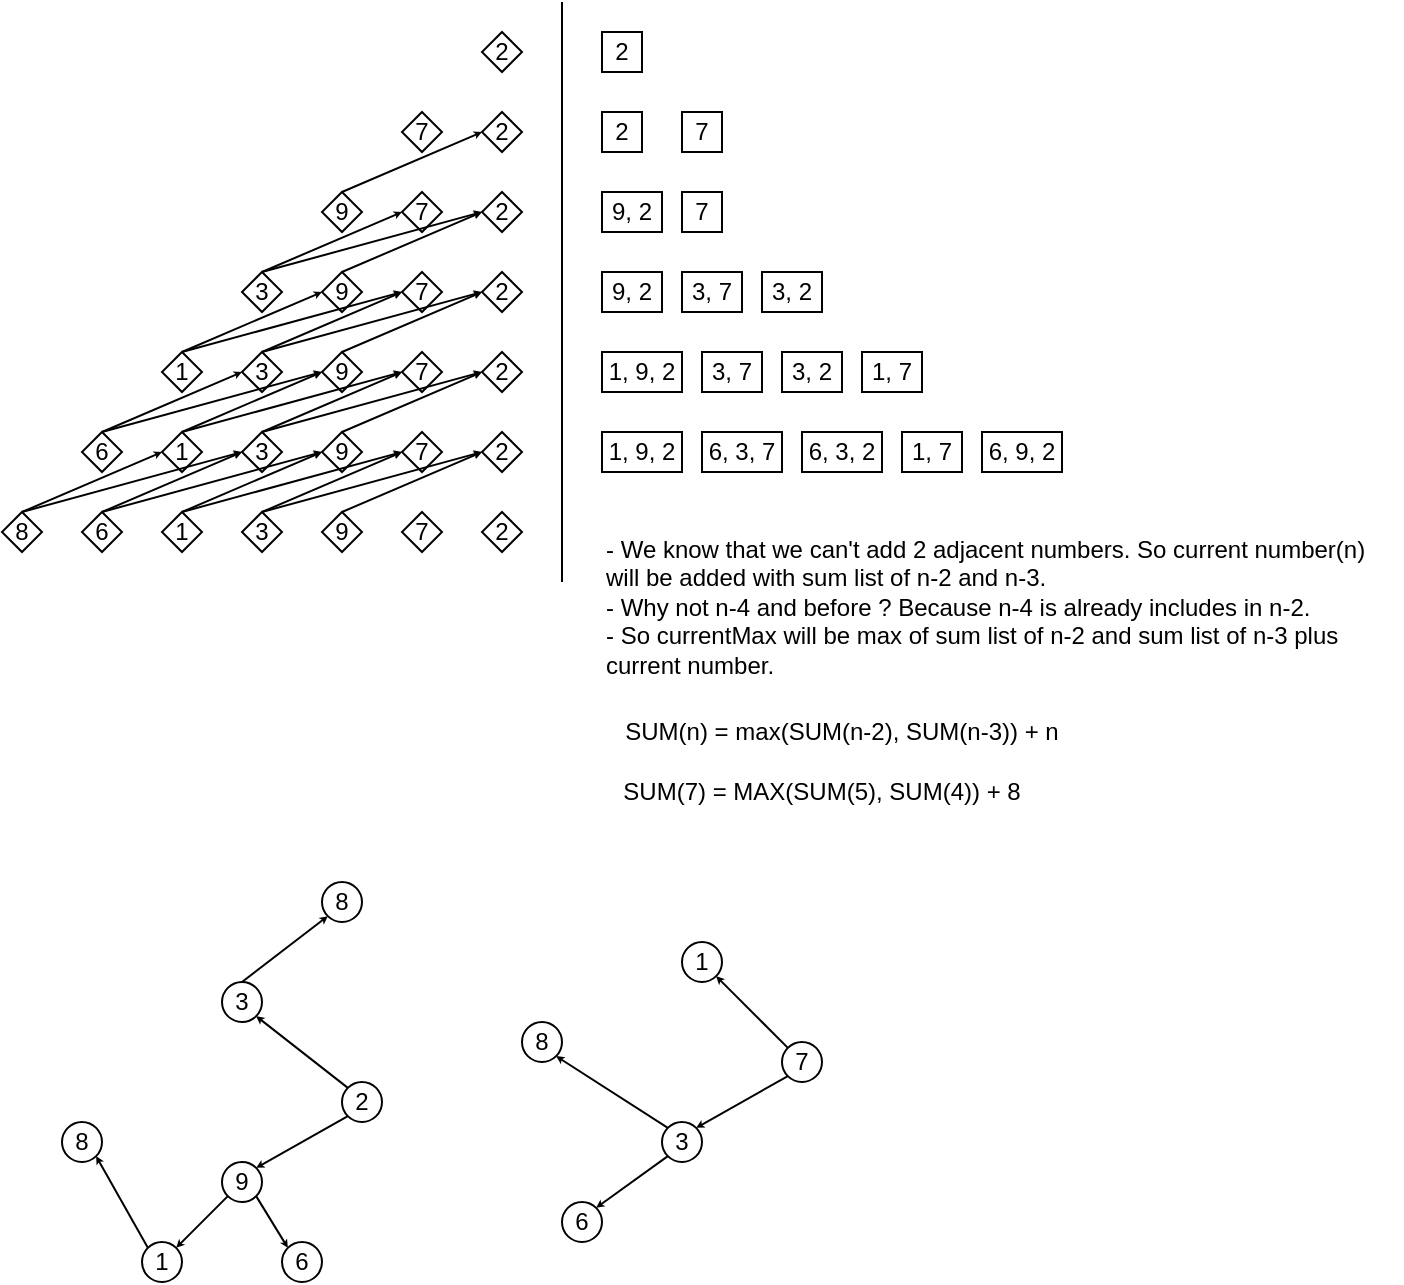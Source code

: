 <mxfile version="15.4.0" type="device"><diagram id="wURfnVQ9IfeegKtrL3_v" name="Page-1"><mxGraphModel dx="966" dy="579" grid="1" gridSize="10" guides="1" tooltips="1" connect="1" arrows="1" fold="1" page="1" pageScale="1" pageWidth="850" pageHeight="1100" math="0" shadow="0"><root><mxCell id="0"/><mxCell id="1" parent="0"/><mxCell id="6JfuRZe8J3CHOx3nYWm0-2" value="2" style="rhombus;whiteSpace=wrap;html=1;" parent="1" vertex="1"><mxGeometry x="390" y="315" width="20" height="20" as="geometry"/></mxCell><mxCell id="6JfuRZe8J3CHOx3nYWm0-3" value="2" style="rhombus;whiteSpace=wrap;html=1;" parent="1" vertex="1"><mxGeometry x="390" y="355" width="20" height="20" as="geometry"/></mxCell><mxCell id="6JfuRZe8J3CHOx3nYWm0-4" value="2" style="rhombus;whiteSpace=wrap;html=1;" parent="1" vertex="1"><mxGeometry x="390" y="395" width="20" height="20" as="geometry"/></mxCell><mxCell id="6JfuRZe8J3CHOx3nYWm0-5" value="2" style="rhombus;whiteSpace=wrap;html=1;" parent="1" vertex="1"><mxGeometry x="390" y="435" width="20" height="20" as="geometry"/></mxCell><mxCell id="6JfuRZe8J3CHOx3nYWm0-6" value="2" style="rhombus;whiteSpace=wrap;html=1;" parent="1" vertex="1"><mxGeometry x="390" y="475" width="20" height="20" as="geometry"/></mxCell><mxCell id="6JfuRZe8J3CHOx3nYWm0-7" value="2" style="rhombus;whiteSpace=wrap;html=1;" parent="1" vertex="1"><mxGeometry x="390" y="515" width="20" height="20" as="geometry"/></mxCell><mxCell id="6JfuRZe8J3CHOx3nYWm0-8" value="2" style="rhombus;whiteSpace=wrap;html=1;" parent="1" vertex="1"><mxGeometry x="390" y="555" width="20" height="20" as="geometry"/></mxCell><mxCell id="6JfuRZe8J3CHOx3nYWm0-9" value="7" style="rhombus;whiteSpace=wrap;html=1;" parent="1" vertex="1"><mxGeometry x="350" y="355" width="20" height="20" as="geometry"/></mxCell><mxCell id="6JfuRZe8J3CHOx3nYWm0-10" value="7" style="rhombus;whiteSpace=wrap;html=1;" parent="1" vertex="1"><mxGeometry x="350" y="395" width="20" height="20" as="geometry"/></mxCell><mxCell id="6JfuRZe8J3CHOx3nYWm0-11" value="7" style="rhombus;whiteSpace=wrap;html=1;" parent="1" vertex="1"><mxGeometry x="350" y="435" width="20" height="20" as="geometry"/></mxCell><mxCell id="6JfuRZe8J3CHOx3nYWm0-12" value="7" style="rhombus;whiteSpace=wrap;html=1;" parent="1" vertex="1"><mxGeometry x="350" y="475" width="20" height="20" as="geometry"/></mxCell><mxCell id="6JfuRZe8J3CHOx3nYWm0-13" value="7" style="rhombus;whiteSpace=wrap;html=1;" parent="1" vertex="1"><mxGeometry x="350" y="515" width="20" height="20" as="geometry"/></mxCell><mxCell id="6JfuRZe8J3CHOx3nYWm0-14" value="7" style="rhombus;whiteSpace=wrap;html=1;" parent="1" vertex="1"><mxGeometry x="350" y="555" width="20" height="20" as="geometry"/></mxCell><mxCell id="6JfuRZe8J3CHOx3nYWm0-68" style="orthogonalLoop=1;jettySize=auto;html=1;exitX=0.5;exitY=0;exitDx=0;exitDy=0;entryX=0;entryY=0.5;entryDx=0;entryDy=0;startSize=1;endSize=1;" parent="1" source="6JfuRZe8J3CHOx3nYWm0-22" target="6JfuRZe8J3CHOx3nYWm0-3" edge="1"><mxGeometry relative="1" as="geometry"/></mxCell><mxCell id="6JfuRZe8J3CHOx3nYWm0-22" value="9" style="rhombus;whiteSpace=wrap;html=1;" parent="1" vertex="1"><mxGeometry x="310" y="395" width="20" height="20" as="geometry"/></mxCell><mxCell id="6JfuRZe8J3CHOx3nYWm0-56" style="orthogonalLoop=1;jettySize=auto;html=1;exitX=0.5;exitY=0;exitDx=0;exitDy=0;entryX=0;entryY=0.5;entryDx=0;entryDy=0;startSize=1;endSize=1;" parent="1" source="6JfuRZe8J3CHOx3nYWm0-23" target="6JfuRZe8J3CHOx3nYWm0-4" edge="1"><mxGeometry relative="1" as="geometry"/></mxCell><mxCell id="6JfuRZe8J3CHOx3nYWm0-23" value="9" style="rhombus;whiteSpace=wrap;html=1;" parent="1" vertex="1"><mxGeometry x="310" y="435" width="20" height="20" as="geometry"/></mxCell><mxCell id="6JfuRZe8J3CHOx3nYWm0-59" style="orthogonalLoop=1;jettySize=auto;html=1;exitX=0.5;exitY=0;exitDx=0;exitDy=0;entryX=0;entryY=0.5;entryDx=0;entryDy=0;startSize=1;endSize=1;" parent="1" source="6JfuRZe8J3CHOx3nYWm0-24" target="6JfuRZe8J3CHOx3nYWm0-5" edge="1"><mxGeometry relative="1" as="geometry"/></mxCell><mxCell id="6JfuRZe8J3CHOx3nYWm0-24" value="9" style="rhombus;whiteSpace=wrap;html=1;" parent="1" vertex="1"><mxGeometry x="310" y="475" width="20" height="20" as="geometry"/></mxCell><mxCell id="6JfuRZe8J3CHOx3nYWm0-76" style="orthogonalLoop=1;jettySize=auto;html=1;exitX=0.5;exitY=0;exitDx=0;exitDy=0;entryX=0;entryY=0.5;entryDx=0;entryDy=0;startSize=1;endSize=1;" parent="1" source="6JfuRZe8J3CHOx3nYWm0-25" target="6JfuRZe8J3CHOx3nYWm0-6" edge="1"><mxGeometry relative="1" as="geometry"/></mxCell><mxCell id="6JfuRZe8J3CHOx3nYWm0-25" value="9" style="rhombus;whiteSpace=wrap;html=1;" parent="1" vertex="1"><mxGeometry x="310" y="515" width="20" height="20" as="geometry"/></mxCell><mxCell id="6JfuRZe8J3CHOx3nYWm0-126" style="edgeStyle=none;rounded=0;orthogonalLoop=1;jettySize=auto;html=1;exitX=0.5;exitY=0;exitDx=0;exitDy=0;entryX=0;entryY=0.5;entryDx=0;entryDy=0;startSize=1;endSize=1;" parent="1" source="6JfuRZe8J3CHOx3nYWm0-26" target="6JfuRZe8J3CHOx3nYWm0-7" edge="1"><mxGeometry relative="1" as="geometry"/></mxCell><mxCell id="6JfuRZe8J3CHOx3nYWm0-26" value="9" style="rhombus;whiteSpace=wrap;html=1;" parent="1" vertex="1"><mxGeometry x="310" y="555" width="20" height="20" as="geometry"/></mxCell><mxCell id="6JfuRZe8J3CHOx3nYWm0-55" style="orthogonalLoop=1;jettySize=auto;html=1;exitX=0.5;exitY=0;exitDx=0;exitDy=0;entryX=0;entryY=0.5;entryDx=0;entryDy=0;startSize=1;endSize=1;" parent="1" source="6JfuRZe8J3CHOx3nYWm0-27" target="6JfuRZe8J3CHOx3nYWm0-10" edge="1"><mxGeometry relative="1" as="geometry"/></mxCell><mxCell id="6JfuRZe8J3CHOx3nYWm0-107" style="edgeStyle=none;rounded=0;orthogonalLoop=1;jettySize=auto;html=1;exitX=0.5;exitY=0;exitDx=0;exitDy=0;entryX=0;entryY=0.5;entryDx=0;entryDy=0;startSize=1;endSize=1;" parent="1" source="6JfuRZe8J3CHOx3nYWm0-27" target="6JfuRZe8J3CHOx3nYWm0-4" edge="1"><mxGeometry relative="1" as="geometry"/></mxCell><mxCell id="6JfuRZe8J3CHOx3nYWm0-27" value="3" style="rhombus;whiteSpace=wrap;html=1;" parent="1" vertex="1"><mxGeometry x="270" y="435" width="20" height="20" as="geometry"/></mxCell><mxCell id="6JfuRZe8J3CHOx3nYWm0-60" style="orthogonalLoop=1;jettySize=auto;html=1;exitX=0.5;exitY=0;exitDx=0;exitDy=0;entryX=0;entryY=0.5;entryDx=0;entryDy=0;startSize=1;endSize=1;" parent="1" source="6JfuRZe8J3CHOx3nYWm0-28" target="6JfuRZe8J3CHOx3nYWm0-11" edge="1"><mxGeometry relative="1" as="geometry"/></mxCell><mxCell id="6JfuRZe8J3CHOx3nYWm0-82" style="orthogonalLoop=1;jettySize=auto;html=1;exitX=0.5;exitY=0;exitDx=0;exitDy=0;startSize=1;endSize=1;" parent="1" source="6JfuRZe8J3CHOx3nYWm0-28" edge="1"><mxGeometry relative="1" as="geometry"><mxPoint x="390" y="445" as="targetPoint"/></mxGeometry></mxCell><mxCell id="6JfuRZe8J3CHOx3nYWm0-28" value="3" style="rhombus;whiteSpace=wrap;html=1;" parent="1" vertex="1"><mxGeometry x="270" y="475" width="20" height="20" as="geometry"/></mxCell><mxCell id="6JfuRZe8J3CHOx3nYWm0-77" style="orthogonalLoop=1;jettySize=auto;html=1;exitX=0.5;exitY=0;exitDx=0;exitDy=0;entryX=0;entryY=0.5;entryDx=0;entryDy=0;startSize=1;endSize=1;" parent="1" source="6JfuRZe8J3CHOx3nYWm0-29" target="6JfuRZe8J3CHOx3nYWm0-12" edge="1"><mxGeometry relative="1" as="geometry"/></mxCell><mxCell id="6JfuRZe8J3CHOx3nYWm0-84" style="orthogonalLoop=1;jettySize=auto;html=1;exitX=0.5;exitY=0;exitDx=0;exitDy=0;entryX=0;entryY=0.5;entryDx=0;entryDy=0;startSize=1;endSize=1;" parent="1" source="6JfuRZe8J3CHOx3nYWm0-29" target="6JfuRZe8J3CHOx3nYWm0-6" edge="1"><mxGeometry relative="1" as="geometry"/></mxCell><mxCell id="6JfuRZe8J3CHOx3nYWm0-29" value="3" style="rhombus;whiteSpace=wrap;html=1;" parent="1" vertex="1"><mxGeometry x="270" y="515" width="20" height="20" as="geometry"/></mxCell><mxCell id="6JfuRZe8J3CHOx3nYWm0-127" style="edgeStyle=none;rounded=0;orthogonalLoop=1;jettySize=auto;html=1;exitX=0.5;exitY=0;exitDx=0;exitDy=0;entryX=0;entryY=0.5;entryDx=0;entryDy=0;startSize=1;endSize=1;" parent="1" source="6JfuRZe8J3CHOx3nYWm0-30" target="6JfuRZe8J3CHOx3nYWm0-13" edge="1"><mxGeometry relative="1" as="geometry"/></mxCell><mxCell id="6JfuRZe8J3CHOx3nYWm0-131" style="edgeStyle=none;rounded=0;orthogonalLoop=1;jettySize=auto;html=1;exitX=0.5;exitY=0;exitDx=0;exitDy=0;entryX=0;entryY=0.5;entryDx=0;entryDy=0;startSize=1;endSize=1;" parent="1" source="6JfuRZe8J3CHOx3nYWm0-30" target="6JfuRZe8J3CHOx3nYWm0-7" edge="1"><mxGeometry relative="1" as="geometry"/></mxCell><mxCell id="6JfuRZe8J3CHOx3nYWm0-30" value="3" style="rhombus;whiteSpace=wrap;html=1;" parent="1" vertex="1"><mxGeometry x="270" y="555" width="20" height="20" as="geometry"/></mxCell><mxCell id="6JfuRZe8J3CHOx3nYWm0-62" style="orthogonalLoop=1;jettySize=auto;html=1;exitX=0.5;exitY=0;exitDx=0;exitDy=0;entryX=0;entryY=0.5;entryDx=0;entryDy=0;startSize=1;endSize=1;" parent="1" source="6JfuRZe8J3CHOx3nYWm0-31" target="6JfuRZe8J3CHOx3nYWm0-23" edge="1"><mxGeometry relative="1" as="geometry"/></mxCell><mxCell id="6JfuRZe8J3CHOx3nYWm0-83" style="orthogonalLoop=1;jettySize=auto;html=1;exitX=0.5;exitY=0;exitDx=0;exitDy=0;entryX=0;entryY=0.5;entryDx=0;entryDy=0;startSize=1;endSize=1;" parent="1" source="6JfuRZe8J3CHOx3nYWm0-31" target="6JfuRZe8J3CHOx3nYWm0-11" edge="1"><mxGeometry relative="1" as="geometry"/></mxCell><mxCell id="6JfuRZe8J3CHOx3nYWm0-31" value="1" style="rhombus;whiteSpace=wrap;html=1;" parent="1" vertex="1"><mxGeometry x="230" y="475" width="20" height="20" as="geometry"/></mxCell><mxCell id="6JfuRZe8J3CHOx3nYWm0-78" style="orthogonalLoop=1;jettySize=auto;html=1;exitX=0.5;exitY=0;exitDx=0;exitDy=0;entryX=0;entryY=0.5;entryDx=0;entryDy=0;startSize=1;endSize=1;" parent="1" source="6JfuRZe8J3CHOx3nYWm0-32" target="6JfuRZe8J3CHOx3nYWm0-24" edge="1"><mxGeometry relative="1" as="geometry"/></mxCell><mxCell id="6JfuRZe8J3CHOx3nYWm0-80" style="orthogonalLoop=1;jettySize=auto;html=1;exitX=0.5;exitY=0;exitDx=0;exitDy=0;entryX=0;entryY=0.5;entryDx=0;entryDy=0;startSize=1;endSize=1;" parent="1" source="6JfuRZe8J3CHOx3nYWm0-32" target="6JfuRZe8J3CHOx3nYWm0-12" edge="1"><mxGeometry relative="1" as="geometry"/></mxCell><mxCell id="6JfuRZe8J3CHOx3nYWm0-32" value="1" style="rhombus;whiteSpace=wrap;html=1;" parent="1" vertex="1"><mxGeometry x="230" y="515" width="20" height="20" as="geometry"/></mxCell><mxCell id="6JfuRZe8J3CHOx3nYWm0-128" style="edgeStyle=none;rounded=0;orthogonalLoop=1;jettySize=auto;html=1;exitX=0.5;exitY=0;exitDx=0;exitDy=0;entryX=0;entryY=0.5;entryDx=0;entryDy=0;startSize=1;endSize=1;" parent="1" source="6JfuRZe8J3CHOx3nYWm0-33" target="6JfuRZe8J3CHOx3nYWm0-25" edge="1"><mxGeometry relative="1" as="geometry"/></mxCell><mxCell id="6JfuRZe8J3CHOx3nYWm0-132" style="edgeStyle=none;rounded=0;orthogonalLoop=1;jettySize=auto;html=1;exitX=0.5;exitY=0;exitDx=0;exitDy=0;entryX=0;entryY=0.5;entryDx=0;entryDy=0;startSize=1;endSize=1;" parent="1" source="6JfuRZe8J3CHOx3nYWm0-33" target="6JfuRZe8J3CHOx3nYWm0-13" edge="1"><mxGeometry relative="1" as="geometry"/></mxCell><mxCell id="6JfuRZe8J3CHOx3nYWm0-33" value="1" style="rhombus;whiteSpace=wrap;html=1;" parent="1" vertex="1"><mxGeometry x="230" y="555" width="20" height="20" as="geometry"/></mxCell><mxCell id="6JfuRZe8J3CHOx3nYWm0-85" style="orthogonalLoop=1;jettySize=auto;html=1;exitX=0.5;exitY=0;exitDx=0;exitDy=0;entryX=0;entryY=0.5;entryDx=0;entryDy=0;startSize=1;endSize=1;" parent="1" source="6JfuRZe8J3CHOx3nYWm0-34" target="6JfuRZe8J3CHOx3nYWm0-28" edge="1"><mxGeometry relative="1" as="geometry"/></mxCell><mxCell id="6JfuRZe8J3CHOx3nYWm0-86" style="orthogonalLoop=1;jettySize=auto;html=1;exitX=0.5;exitY=0;exitDx=0;exitDy=0;startSize=1;endSize=1;entryX=0;entryY=0.5;entryDx=0;entryDy=0;" parent="1" source="6JfuRZe8J3CHOx3nYWm0-34" target="6JfuRZe8J3CHOx3nYWm0-24" edge="1"><mxGeometry relative="1" as="geometry"><mxPoint x="320" y="495" as="targetPoint"/></mxGeometry></mxCell><mxCell id="6JfuRZe8J3CHOx3nYWm0-34" value="6" style="rhombus;whiteSpace=wrap;html=1;" parent="1" vertex="1"><mxGeometry x="190" y="515" width="20" height="20" as="geometry"/></mxCell><mxCell id="6JfuRZe8J3CHOx3nYWm0-129" style="edgeStyle=none;rounded=0;orthogonalLoop=1;jettySize=auto;html=1;exitX=0.5;exitY=0;exitDx=0;exitDy=0;entryX=0;entryY=0.5;entryDx=0;entryDy=0;startSize=1;endSize=1;" parent="1" source="6JfuRZe8J3CHOx3nYWm0-35" target="6JfuRZe8J3CHOx3nYWm0-29" edge="1"><mxGeometry relative="1" as="geometry"/></mxCell><mxCell id="6JfuRZe8J3CHOx3nYWm0-133" style="edgeStyle=none;rounded=0;orthogonalLoop=1;jettySize=auto;html=1;exitX=0.5;exitY=0;exitDx=0;exitDy=0;entryX=0;entryY=0.5;entryDx=0;entryDy=0;startSize=1;endSize=1;" parent="1" source="6JfuRZe8J3CHOx3nYWm0-35" target="6JfuRZe8J3CHOx3nYWm0-25" edge="1"><mxGeometry relative="1" as="geometry"/></mxCell><mxCell id="6JfuRZe8J3CHOx3nYWm0-35" value="6" style="rhombus;whiteSpace=wrap;html=1;" parent="1" vertex="1"><mxGeometry x="190" y="555" width="20" height="20" as="geometry"/></mxCell><mxCell id="6JfuRZe8J3CHOx3nYWm0-130" style="edgeStyle=none;rounded=0;orthogonalLoop=1;jettySize=auto;html=1;exitX=0.5;exitY=0;exitDx=0;exitDy=0;entryX=0;entryY=0.5;entryDx=0;entryDy=0;startSize=1;endSize=1;" parent="1" source="6JfuRZe8J3CHOx3nYWm0-36" target="6JfuRZe8J3CHOx3nYWm0-32" edge="1"><mxGeometry relative="1" as="geometry"/></mxCell><mxCell id="6JfuRZe8J3CHOx3nYWm0-134" style="edgeStyle=none;rounded=0;orthogonalLoop=1;jettySize=auto;html=1;exitX=0.5;exitY=0;exitDx=0;exitDy=0;entryX=0;entryY=0.5;entryDx=0;entryDy=0;startSize=1;endSize=1;" parent="1" source="6JfuRZe8J3CHOx3nYWm0-36" target="6JfuRZe8J3CHOx3nYWm0-29" edge="1"><mxGeometry relative="1" as="geometry"/></mxCell><mxCell id="6JfuRZe8J3CHOx3nYWm0-36" value="8" style="rhombus;whiteSpace=wrap;html=1;" parent="1" vertex="1"><mxGeometry x="150" y="555" width="20" height="20" as="geometry"/></mxCell><mxCell id="6JfuRZe8J3CHOx3nYWm0-37" value="2" style="rounded=0;whiteSpace=wrap;html=1;" parent="1" vertex="1"><mxGeometry x="450" y="315" width="20" height="20" as="geometry"/></mxCell><mxCell id="6JfuRZe8J3CHOx3nYWm0-38" value="2" style="rounded=0;whiteSpace=wrap;html=1;" parent="1" vertex="1"><mxGeometry x="450" y="355" width="20" height="20" as="geometry"/></mxCell><mxCell id="6JfuRZe8J3CHOx3nYWm0-39" value="9, 2" style="rounded=0;whiteSpace=wrap;html=1;" parent="1" vertex="1"><mxGeometry x="450" y="395" width="30" height="20" as="geometry"/></mxCell><mxCell id="6JfuRZe8J3CHOx3nYWm0-40" value="9, 2" style="rounded=0;whiteSpace=wrap;html=1;" parent="1" vertex="1"><mxGeometry x="450" y="435" width="30" height="20" as="geometry"/></mxCell><mxCell id="6JfuRZe8J3CHOx3nYWm0-41" value="1, 9, 2" style="rounded=0;whiteSpace=wrap;html=1;" parent="1" vertex="1"><mxGeometry x="450" y="475" width="40" height="20" as="geometry"/></mxCell><mxCell id="6JfuRZe8J3CHOx3nYWm0-45" value="7" style="rounded=0;whiteSpace=wrap;html=1;" parent="1" vertex="1"><mxGeometry x="490" y="355" width="20" height="20" as="geometry"/></mxCell><mxCell id="6JfuRZe8J3CHOx3nYWm0-47" value="" style="endArrow=none;html=1;rounded=0;edgeStyle=orthogonalEdgeStyle;" parent="1" edge="1"><mxGeometry width="50" height="50" relative="1" as="geometry"><mxPoint x="430" y="590" as="sourcePoint"/><mxPoint x="430" y="300" as="targetPoint"/></mxGeometry></mxCell><mxCell id="6JfuRZe8J3CHOx3nYWm0-51" value="7" style="rounded=0;whiteSpace=wrap;html=1;" parent="1" vertex="1"><mxGeometry x="490" y="395" width="20" height="20" as="geometry"/></mxCell><mxCell id="6JfuRZe8J3CHOx3nYWm0-52" value="3, 7" style="rounded=0;whiteSpace=wrap;html=1;" parent="1" vertex="1"><mxGeometry x="490" y="435" width="30" height="20" as="geometry"/></mxCell><mxCell id="6JfuRZe8J3CHOx3nYWm0-58" value="3, 2" style="rounded=0;whiteSpace=wrap;html=1;" parent="1" vertex="1"><mxGeometry x="530" y="435" width="30" height="20" as="geometry"/></mxCell><mxCell id="6JfuRZe8J3CHOx3nYWm0-69" value="3, 7" style="rounded=0;whiteSpace=wrap;html=1;" parent="1" vertex="1"><mxGeometry x="500" y="475" width="30" height="20" as="geometry"/></mxCell><mxCell id="6JfuRZe8J3CHOx3nYWm0-70" value="3, 2" style="rounded=0;whiteSpace=wrap;html=1;" parent="1" vertex="1"><mxGeometry x="540" y="475" width="30" height="20" as="geometry"/></mxCell><mxCell id="6JfuRZe8J3CHOx3nYWm0-71" value="1, 7" style="rounded=0;whiteSpace=wrap;html=1;" parent="1" vertex="1"><mxGeometry x="580" y="475" width="30" height="20" as="geometry"/></mxCell><mxCell id="6JfuRZe8J3CHOx3nYWm0-72" value="1, 9, 2" style="rounded=0;whiteSpace=wrap;html=1;" parent="1" vertex="1"><mxGeometry x="450" y="515" width="40" height="20" as="geometry"/></mxCell><mxCell id="6JfuRZe8J3CHOx3nYWm0-73" value="6, 3, 7" style="rounded=0;whiteSpace=wrap;html=1;" parent="1" vertex="1"><mxGeometry x="500" y="515" width="40" height="20" as="geometry"/></mxCell><mxCell id="6JfuRZe8J3CHOx3nYWm0-74" value="6, 3, 2" style="rounded=0;whiteSpace=wrap;html=1;" parent="1" vertex="1"><mxGeometry x="550" y="515" width="40" height="20" as="geometry"/></mxCell><mxCell id="6JfuRZe8J3CHOx3nYWm0-75" value="1, 7" style="rounded=0;whiteSpace=wrap;html=1;" parent="1" vertex="1"><mxGeometry x="600" y="515" width="30" height="20" as="geometry"/></mxCell><mxCell id="6JfuRZe8J3CHOx3nYWm0-88" value="6, 9, 2" style="rounded=0;whiteSpace=wrap;html=1;" parent="1" vertex="1"><mxGeometry x="640" y="515" width="40" height="20" as="geometry"/></mxCell><mxCell id="6JfuRZe8J3CHOx3nYWm0-113" style="edgeStyle=none;rounded=0;orthogonalLoop=1;jettySize=auto;html=1;exitX=0;exitY=1;exitDx=0;exitDy=0;entryX=1;entryY=0;entryDx=0;entryDy=0;startSize=1;endSize=1;" parent="1" source="6JfuRZe8J3CHOx3nYWm0-100" target="6JfuRZe8J3CHOx3nYWm0-103" edge="1"><mxGeometry relative="1" as="geometry"/></mxCell><mxCell id="6JfuRZe8J3CHOx3nYWm0-117" style="edgeStyle=none;rounded=0;orthogonalLoop=1;jettySize=auto;html=1;exitX=0;exitY=0;exitDx=0;exitDy=0;entryX=1;entryY=1;entryDx=0;entryDy=0;startSize=1;endSize=1;" parent="1" source="6JfuRZe8J3CHOx3nYWm0-100" target="6JfuRZe8J3CHOx3nYWm0-116" edge="1"><mxGeometry relative="1" as="geometry"/></mxCell><mxCell id="6JfuRZe8J3CHOx3nYWm0-100" value="2" style="ellipse;whiteSpace=wrap;html=1;aspect=fixed;" parent="1" vertex="1"><mxGeometry x="320" y="840" width="20" height="20" as="geometry"/></mxCell><mxCell id="6JfuRZe8J3CHOx3nYWm0-115" style="edgeStyle=none;rounded=0;orthogonalLoop=1;jettySize=auto;html=1;exitX=0;exitY=1;exitDx=0;exitDy=0;entryX=1;entryY=0;entryDx=0;entryDy=0;startSize=1;endSize=1;" parent="1" source="6JfuRZe8J3CHOx3nYWm0-102" target="6JfuRZe8J3CHOx3nYWm0-109" edge="1"><mxGeometry relative="1" as="geometry"/></mxCell><mxCell id="6JfuRZe8J3CHOx3nYWm0-121" style="edgeStyle=none;rounded=0;orthogonalLoop=1;jettySize=auto;html=1;exitX=0;exitY=0;exitDx=0;exitDy=0;entryX=1;entryY=1;entryDx=0;entryDy=0;startSize=1;endSize=1;" parent="1" source="6JfuRZe8J3CHOx3nYWm0-102" target="6JfuRZe8J3CHOx3nYWm0-120" edge="1"><mxGeometry relative="1" as="geometry"/></mxCell><mxCell id="6JfuRZe8J3CHOx3nYWm0-102" value="7" style="ellipse;whiteSpace=wrap;html=1;aspect=fixed;" parent="1" vertex="1"><mxGeometry x="540" y="820" width="20" height="20" as="geometry"/></mxCell><mxCell id="6JfuRZe8J3CHOx3nYWm0-119" style="edgeStyle=none;rounded=0;orthogonalLoop=1;jettySize=auto;html=1;exitX=0;exitY=1;exitDx=0;exitDy=0;entryX=1;entryY=0;entryDx=0;entryDy=0;startSize=1;endSize=1;" parent="1" source="6JfuRZe8J3CHOx3nYWm0-103" target="6JfuRZe8J3CHOx3nYWm0-118" edge="1"><mxGeometry relative="1" as="geometry"/></mxCell><mxCell id="6JfuRZe8J3CHOx3nYWm0-125" style="edgeStyle=none;rounded=0;orthogonalLoop=1;jettySize=auto;html=1;exitX=1;exitY=1;exitDx=0;exitDy=0;entryX=0;entryY=0;entryDx=0;entryDy=0;startSize=1;endSize=1;" parent="1" source="6JfuRZe8J3CHOx3nYWm0-103" target="6JfuRZe8J3CHOx3nYWm0-124" edge="1"><mxGeometry relative="1" as="geometry"/></mxCell><mxCell id="6JfuRZe8J3CHOx3nYWm0-103" value="9" style="ellipse;whiteSpace=wrap;html=1;aspect=fixed;" parent="1" vertex="1"><mxGeometry x="260" y="880" width="20" height="20" as="geometry"/></mxCell><mxCell id="6JfuRZe8J3CHOx3nYWm0-123" style="edgeStyle=none;rounded=0;orthogonalLoop=1;jettySize=auto;html=1;exitX=0;exitY=1;exitDx=0;exitDy=0;entryX=1;entryY=0;entryDx=0;entryDy=0;startSize=1;endSize=1;" parent="1" source="6JfuRZe8J3CHOx3nYWm0-109" target="6JfuRZe8J3CHOx3nYWm0-122" edge="1"><mxGeometry relative="1" as="geometry"/></mxCell><mxCell id="6JfuRZe8J3CHOx3nYWm0-140" style="edgeStyle=none;rounded=0;orthogonalLoop=1;jettySize=auto;html=1;exitX=0;exitY=0;exitDx=0;exitDy=0;entryX=1;entryY=1;entryDx=0;entryDy=0;startSize=1;endSize=1;" parent="1" source="6JfuRZe8J3CHOx3nYWm0-109" target="6JfuRZe8J3CHOx3nYWm0-139" edge="1"><mxGeometry relative="1" as="geometry"/></mxCell><mxCell id="6JfuRZe8J3CHOx3nYWm0-109" value="3" style="ellipse;whiteSpace=wrap;html=1;aspect=fixed;" parent="1" vertex="1"><mxGeometry x="480" y="860" width="20" height="20" as="geometry"/></mxCell><mxCell id="6JfuRZe8J3CHOx3nYWm0-138" style="edgeStyle=none;rounded=0;orthogonalLoop=1;jettySize=auto;html=1;exitX=0.5;exitY=0;exitDx=0;exitDy=0;entryX=0;entryY=1;entryDx=0;entryDy=0;startSize=1;endSize=1;" parent="1" source="6JfuRZe8J3CHOx3nYWm0-116" target="6JfuRZe8J3CHOx3nYWm0-137" edge="1"><mxGeometry relative="1" as="geometry"/></mxCell><mxCell id="6JfuRZe8J3CHOx3nYWm0-116" value="3" style="ellipse;whiteSpace=wrap;html=1;aspect=fixed;" parent="1" vertex="1"><mxGeometry x="260" y="790" width="20" height="20" as="geometry"/></mxCell><mxCell id="6JfuRZe8J3CHOx3nYWm0-136" style="edgeStyle=none;rounded=0;orthogonalLoop=1;jettySize=auto;html=1;exitX=0;exitY=0;exitDx=0;exitDy=0;entryX=1;entryY=1;entryDx=0;entryDy=0;startSize=1;endSize=1;" parent="1" source="6JfuRZe8J3CHOx3nYWm0-118" target="6JfuRZe8J3CHOx3nYWm0-135" edge="1"><mxGeometry relative="1" as="geometry"/></mxCell><mxCell id="6JfuRZe8J3CHOx3nYWm0-118" value="1" style="ellipse;whiteSpace=wrap;html=1;aspect=fixed;" parent="1" vertex="1"><mxGeometry x="220" y="920" width="20" height="20" as="geometry"/></mxCell><mxCell id="6JfuRZe8J3CHOx3nYWm0-120" value="1" style="ellipse;whiteSpace=wrap;html=1;aspect=fixed;" parent="1" vertex="1"><mxGeometry x="490" y="770" width="20" height="20" as="geometry"/></mxCell><mxCell id="6JfuRZe8J3CHOx3nYWm0-122" value="6" style="ellipse;whiteSpace=wrap;html=1;aspect=fixed;" parent="1" vertex="1"><mxGeometry x="430" y="900" width="20" height="20" as="geometry"/></mxCell><mxCell id="6JfuRZe8J3CHOx3nYWm0-124" value="6" style="ellipse;whiteSpace=wrap;html=1;aspect=fixed;" parent="1" vertex="1"><mxGeometry x="290" y="920" width="20" height="20" as="geometry"/></mxCell><mxCell id="6JfuRZe8J3CHOx3nYWm0-135" value="8" style="ellipse;whiteSpace=wrap;html=1;aspect=fixed;" parent="1" vertex="1"><mxGeometry x="180" y="860" width="20" height="20" as="geometry"/></mxCell><mxCell id="6JfuRZe8J3CHOx3nYWm0-137" value="8" style="ellipse;whiteSpace=wrap;html=1;aspect=fixed;" parent="1" vertex="1"><mxGeometry x="310" y="740" width="20" height="20" as="geometry"/></mxCell><mxCell id="6JfuRZe8J3CHOx3nYWm0-139" value="8" style="ellipse;whiteSpace=wrap;html=1;aspect=fixed;" parent="1" vertex="1"><mxGeometry x="410" y="810" width="20" height="20" as="geometry"/></mxCell><mxCell id="afVQViEdMmi7xT8bQ5jQ-1" value="SUM(n) = max(SUM(n-2), SUM(n-3)) + n" style="text;html=1;strokeColor=none;fillColor=none;align=center;verticalAlign=middle;whiteSpace=wrap;rounded=0;" vertex="1" parent="1"><mxGeometry x="440" y="650" width="260" height="30" as="geometry"/></mxCell><mxCell id="afVQViEdMmi7xT8bQ5jQ-5" value="SUM(7) = MAX(SUM(5), SUM(4)) + 8" style="text;html=1;strokeColor=none;fillColor=none;align=center;verticalAlign=middle;whiteSpace=wrap;rounded=0;" vertex="1" parent="1"><mxGeometry x="450" y="680" width="220" height="30" as="geometry"/></mxCell><mxCell id="afVQViEdMmi7xT8bQ5jQ-12" value="- We know that we can't add 2 adjacent numbers. So current number(n) will be added with sum list of n-2 and n-3.&lt;br&gt;- Why not n-4 and before ? Because n-4 is already includes in n-2.&lt;br&gt;- So currentMax will be max of sum list of n-2 and sum list of n-3 plus current number." style="text;html=1;strokeColor=none;fillColor=none;align=left;verticalAlign=top;whiteSpace=wrap;rounded=0;fontColor=default;" vertex="1" parent="1"><mxGeometry x="450" y="560" width="400" height="80" as="geometry"/></mxCell></root></mxGraphModel></diagram></mxfile>